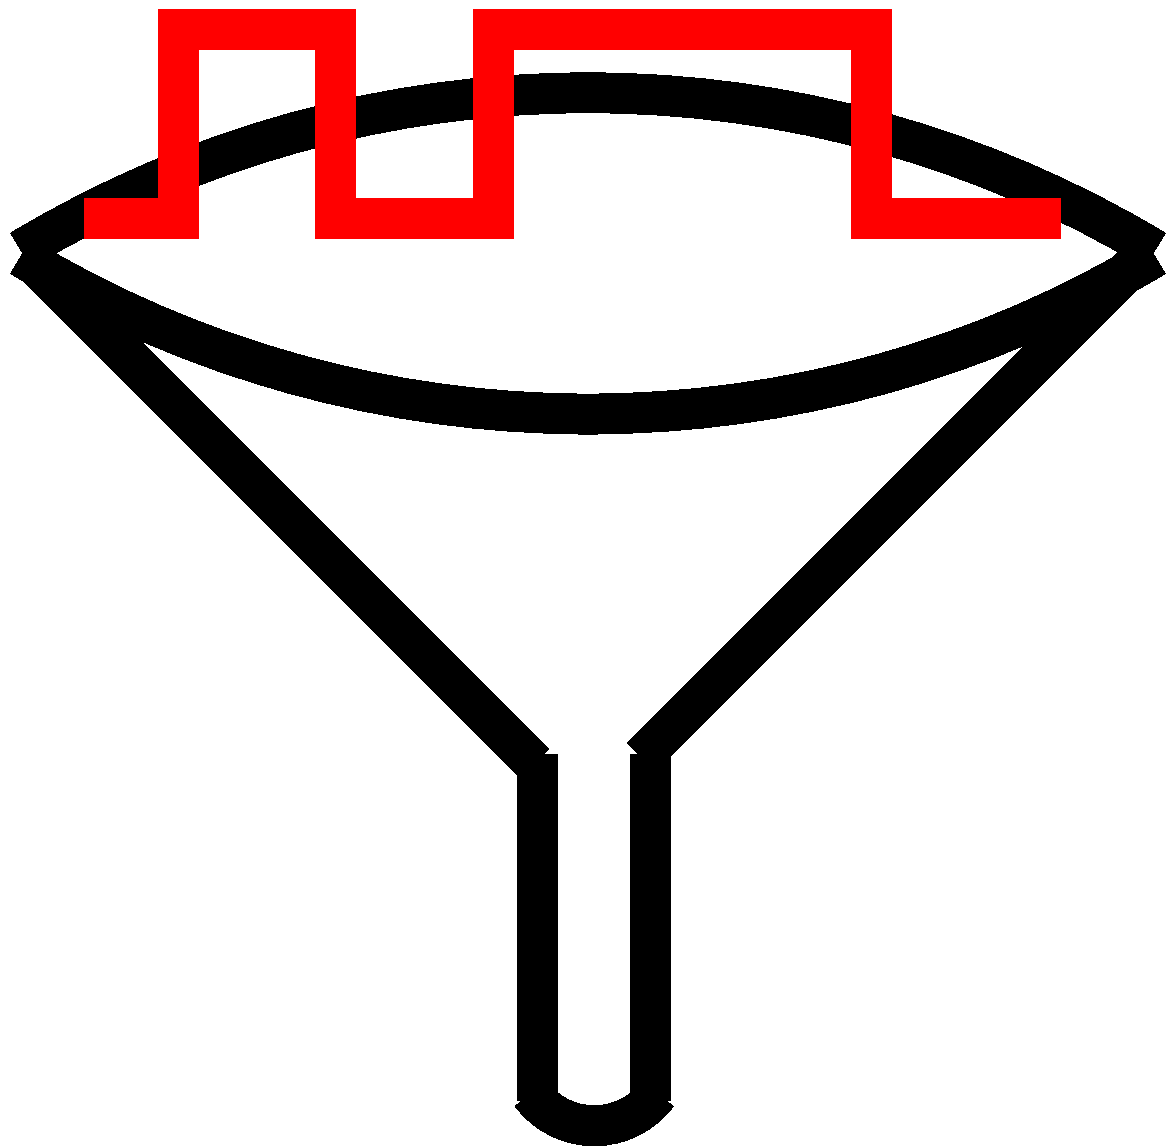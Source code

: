 #FIG 3.2  Produced by xfig version 3.2.6a
Landscape
Center
Metric
A4
100.00
Single
-2
1200 2
5 1 0 20 0 7 50 -1 -1 0.000 0 0 0 0 4725.000 8752.500 675 2025 4725 900 8775 2025
5 1 0 20 0 7 50 -1 -1 0.000 0 0 0 0 4770.000 7717.500 5220 8055 4770 8280 4320 8055
5 1 0 20 0 7 50 -1 -1 0.000 0 1 0 0 4725.000 -4657.500 675 2070 4725 3195 8775 2070
2 1 0 20 0 7 50 -1 -1 0.000 0 0 -1 0 0 2
	 740 2090 4340 5690
2 1 0 20 0 7 50 -1 -1 0.000 0 0 -1 0 0 2
	 8707 2047 5107 5647
2 1 0 20 0 7 50 -1 -1 0.000 0 0 -1 0 0 2
	 5175 5625 5175 8100
2 1 0 20 0 7 50 -1 -1 0.000 0 0 -1 0 0 2
	 4365 5625 4365 8100
2 1 0 20 4 4 50 -1 -1 0.000 0 0 -1 0 0 10
	 1125 1800 1800 1800 1800 450 2925 450 2925 1800 4050 1800
	 4050 450 6750 450 6750 1800 8100 1800
